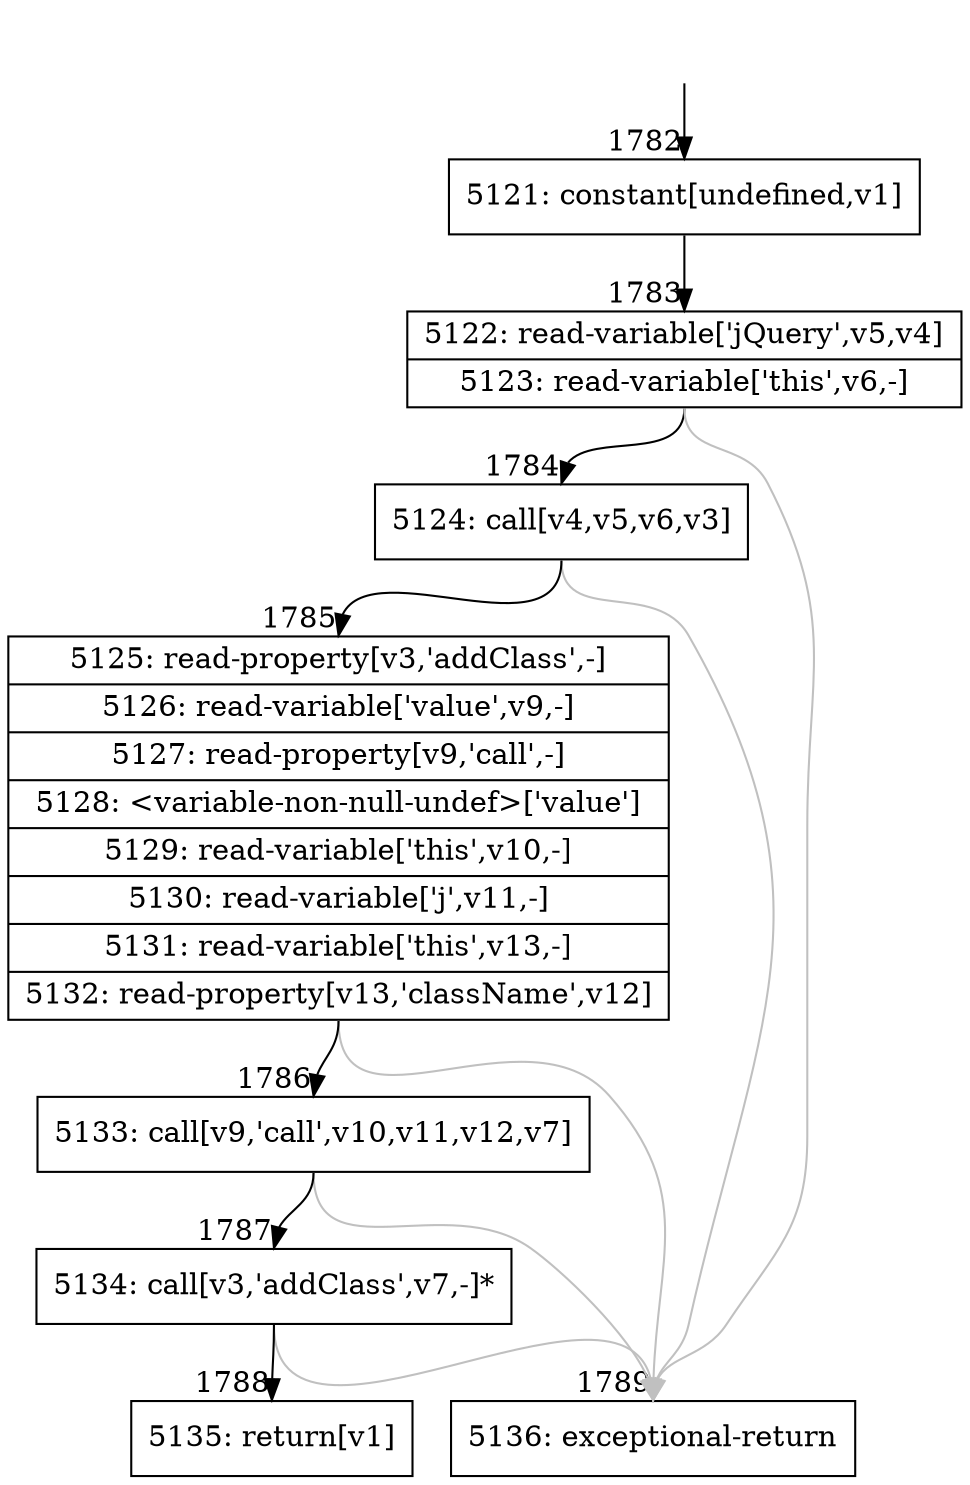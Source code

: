 digraph {
rankdir="TD"
BB_entry130[shape=none,label=""];
BB_entry130 -> BB1782 [tailport=s, headport=n, headlabel="    1782"]
BB1782 [shape=record label="{5121: constant[undefined,v1]}" ] 
BB1782 -> BB1783 [tailport=s, headport=n, headlabel="      1783"]
BB1783 [shape=record label="{5122: read-variable['jQuery',v5,v4]|5123: read-variable['this',v6,-]}" ] 
BB1783 -> BB1784 [tailport=s, headport=n, headlabel="      1784"]
BB1783 -> BB1789 [tailport=s, headport=n, color=gray, headlabel="      1789"]
BB1784 [shape=record label="{5124: call[v4,v5,v6,v3]}" ] 
BB1784 -> BB1785 [tailport=s, headport=n, headlabel="      1785"]
BB1784 -> BB1789 [tailport=s, headport=n, color=gray]
BB1785 [shape=record label="{5125: read-property[v3,'addClass',-]|5126: read-variable['value',v9,-]|5127: read-property[v9,'call',-]|5128: \<variable-non-null-undef\>['value']|5129: read-variable['this',v10,-]|5130: read-variable['j',v11,-]|5131: read-variable['this',v13,-]|5132: read-property[v13,'className',v12]}" ] 
BB1785 -> BB1786 [tailport=s, headport=n, headlabel="      1786"]
BB1785 -> BB1789 [tailport=s, headport=n, color=gray]
BB1786 [shape=record label="{5133: call[v9,'call',v10,v11,v12,v7]}" ] 
BB1786 -> BB1787 [tailport=s, headport=n, headlabel="      1787"]
BB1786 -> BB1789 [tailport=s, headport=n, color=gray]
BB1787 [shape=record label="{5134: call[v3,'addClass',v7,-]*}" ] 
BB1787 -> BB1788 [tailport=s, headport=n, headlabel="      1788"]
BB1787 -> BB1789 [tailport=s, headport=n, color=gray]
BB1788 [shape=record label="{5135: return[v1]}" ] 
BB1789 [shape=record label="{5136: exceptional-return}" ] 
}
